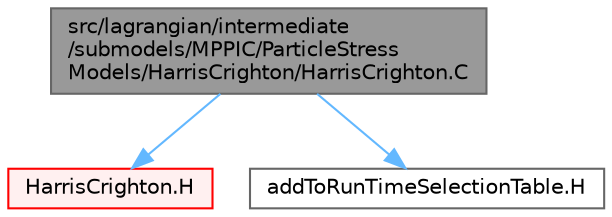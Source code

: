 digraph "src/lagrangian/intermediate/submodels/MPPIC/ParticleStressModels/HarrisCrighton/HarrisCrighton.C"
{
 // LATEX_PDF_SIZE
  bgcolor="transparent";
  edge [fontname=Helvetica,fontsize=10,labelfontname=Helvetica,labelfontsize=10];
  node [fontname=Helvetica,fontsize=10,shape=box,height=0.2,width=0.4];
  Node1 [id="Node000001",label="src/lagrangian/intermediate\l/submodels/MPPIC/ParticleStress\lModels/HarrisCrighton/HarrisCrighton.C",height=0.2,width=0.4,color="gray40", fillcolor="grey60", style="filled", fontcolor="black",tooltip=" "];
  Node1 -> Node2 [id="edge1_Node000001_Node000002",color="steelblue1",style="solid",tooltip=" "];
  Node2 [id="Node000002",label="HarrisCrighton.H",height=0.2,width=0.4,color="red", fillcolor="#FFF0F0", style="filled",URL="$HarrisCrighton_8H.html",tooltip=" "];
  Node1 -> Node186 [id="edge2_Node000001_Node000186",color="steelblue1",style="solid",tooltip=" "];
  Node186 [id="Node000186",label="addToRunTimeSelectionTable.H",height=0.2,width=0.4,color="grey40", fillcolor="white", style="filled",URL="$addToRunTimeSelectionTable_8H.html",tooltip="Macros for easy insertion into run-time selection tables."];
}
